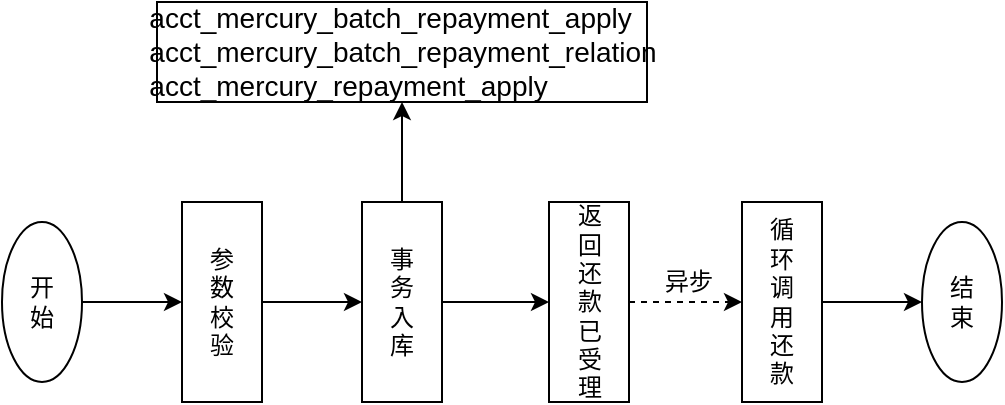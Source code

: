 <mxfile version="13.10.0" type="github"><diagram id="Mg5pY9ZRm-pp7figrhFJ" name="Page-1"><mxGraphModel dx="979" dy="575" grid="1" gridSize="10" guides="1" tooltips="1" connect="1" arrows="1" fold="1" page="1" pageScale="1" pageWidth="827" pageHeight="1169" math="0" shadow="0"><root><mxCell id="0"/><mxCell id="1" parent="0"/><mxCell id="OuaE0NoGm6p-mQuoXKvS-6" style="edgeStyle=orthogonalEdgeStyle;rounded=0;orthogonalLoop=1;jettySize=auto;html=1;exitX=1;exitY=0.5;exitDx=0;exitDy=0;entryX=0;entryY=0.5;entryDx=0;entryDy=0;" parent="1" source="OuaE0NoGm6p-mQuoXKvS-1" target="OuaE0NoGm6p-mQuoXKvS-2" edge="1"><mxGeometry relative="1" as="geometry"/></mxCell><mxCell id="OuaE0NoGm6p-mQuoXKvS-1" value="开&lt;br&gt;始" style="ellipse;whiteSpace=wrap;html=1;" parent="1" vertex="1"><mxGeometry x="120" y="410" width="40" height="80" as="geometry"/></mxCell><mxCell id="OuaE0NoGm6p-mQuoXKvS-7" style="edgeStyle=orthogonalEdgeStyle;rounded=0;orthogonalLoop=1;jettySize=auto;html=1;exitX=1;exitY=0.5;exitDx=0;exitDy=0;entryX=0;entryY=0.5;entryDx=0;entryDy=0;" parent="1" source="OuaE0NoGm6p-mQuoXKvS-2" target="OuaE0NoGm6p-mQuoXKvS-3" edge="1"><mxGeometry relative="1" as="geometry"/></mxCell><mxCell id="OuaE0NoGm6p-mQuoXKvS-2" value="参&lt;br&gt;数&lt;br&gt;校&lt;br&gt;验" style="rounded=0;whiteSpace=wrap;html=1;" parent="1" vertex="1"><mxGeometry x="210" y="400" width="40" height="100" as="geometry"/></mxCell><mxCell id="OuaE0NoGm6p-mQuoXKvS-8" style="edgeStyle=orthogonalEdgeStyle;rounded=0;orthogonalLoop=1;jettySize=auto;html=1;exitX=0.5;exitY=0;exitDx=0;exitDy=0;entryX=0.5;entryY=1;entryDx=0;entryDy=0;" parent="1" source="OuaE0NoGm6p-mQuoXKvS-3" target="OuaE0NoGm6p-mQuoXKvS-4" edge="1"><mxGeometry relative="1" as="geometry"/></mxCell><mxCell id="OuaE0NoGm6p-mQuoXKvS-10" style="edgeStyle=orthogonalEdgeStyle;rounded=0;orthogonalLoop=1;jettySize=auto;html=1;exitX=1;exitY=0.5;exitDx=0;exitDy=0;entryX=0;entryY=0.5;entryDx=0;entryDy=0;" parent="1" source="OuaE0NoGm6p-mQuoXKvS-3" target="OuaE0NoGm6p-mQuoXKvS-9" edge="1"><mxGeometry relative="1" as="geometry"/></mxCell><mxCell id="OuaE0NoGm6p-mQuoXKvS-3" value="事&lt;br&gt;务&lt;br&gt;入&lt;br&gt;库" style="rounded=0;whiteSpace=wrap;html=1;" parent="1" vertex="1"><mxGeometry x="300" y="400" width="40" height="100" as="geometry"/></mxCell><mxCell id="OuaE0NoGm6p-mQuoXKvS-4" value="&lt;div style=&quot;text-align: left&quot;&gt;&lt;span style=&quot;font-family: &amp;#34;calibri&amp;#34; , sans-serif ; font-size: 10.5pt&quot;&gt;acct_mercury_batch_repayment_apply&lt;/span&gt;&lt;/div&gt;&lt;span lang=&quot;EN-US&quot; style=&quot;font-size: 10.5pt ; font-family: &amp;#34;calibri&amp;#34; , sans-serif&quot;&gt;&lt;div style=&quot;text-align: left&quot;&gt;&lt;span style=&quot;font-size: 10.5pt&quot;&gt;acct_mercury_batch_repayment_relation&lt;/span&gt;&lt;/div&gt;&lt;span lang=&quot;EN-US&quot; style=&quot;font-size: 10.5pt ; font-family: &amp;#34;calibri&amp;#34; , sans-serif&quot;&gt;&lt;div style=&quot;text-align: left&quot;&gt;&lt;span style=&quot;font-size: 10.5pt&quot;&gt;acct_mercury_repayment_apply&lt;/span&gt;&lt;/div&gt;&lt;/span&gt;&lt;/span&gt;" style="rounded=0;whiteSpace=wrap;html=1;" parent="1" vertex="1"><mxGeometry x="197.5" y="300" width="245" height="50" as="geometry"/></mxCell><mxCell id="OuaE0NoGm6p-mQuoXKvS-13" style="edgeStyle=orthogonalEdgeStyle;rounded=0;orthogonalLoop=1;jettySize=auto;html=1;exitX=1;exitY=0.5;exitDx=0;exitDy=0;entryX=0;entryY=0.5;entryDx=0;entryDy=0;dashed=1;" parent="1" source="OuaE0NoGm6p-mQuoXKvS-9" target="OuaE0NoGm6p-mQuoXKvS-11" edge="1"><mxGeometry relative="1" as="geometry"/></mxCell><mxCell id="OuaE0NoGm6p-mQuoXKvS-9" value="返&lt;br&gt;回&lt;br&gt;还&lt;br&gt;款&lt;br&gt;已&lt;br&gt;受&lt;br&gt;理" style="rounded=0;whiteSpace=wrap;html=1;" parent="1" vertex="1"><mxGeometry x="393.5" y="400" width="40" height="100" as="geometry"/></mxCell><mxCell id="OuaE0NoGm6p-mQuoXKvS-14" style="edgeStyle=orthogonalEdgeStyle;rounded=0;orthogonalLoop=1;jettySize=auto;html=1;exitX=1;exitY=0.5;exitDx=0;exitDy=0;entryX=0;entryY=0.5;entryDx=0;entryDy=0;" parent="1" source="OuaE0NoGm6p-mQuoXKvS-11" target="OuaE0NoGm6p-mQuoXKvS-12" edge="1"><mxGeometry relative="1" as="geometry"/></mxCell><mxCell id="OuaE0NoGm6p-mQuoXKvS-11" value="循&lt;br&gt;环&lt;br&gt;调&lt;br&gt;用&lt;br&gt;还&lt;br&gt;款" style="rounded=0;whiteSpace=wrap;html=1;" parent="1" vertex="1"><mxGeometry x="490" y="400" width="40" height="100" as="geometry"/></mxCell><mxCell id="OuaE0NoGm6p-mQuoXKvS-12" value="结&lt;br&gt;束" style="ellipse;whiteSpace=wrap;html=1;" parent="1" vertex="1"><mxGeometry x="580" y="410" width="40" height="80" as="geometry"/></mxCell><mxCell id="OuaE0NoGm6p-mQuoXKvS-15" value="异步" style="text;html=1;align=center;verticalAlign=middle;resizable=0;points=[];autosize=1;" parent="1" vertex="1"><mxGeometry x="442.5" y="430" width="40" height="20" as="geometry"/></mxCell></root></mxGraphModel></diagram></mxfile>